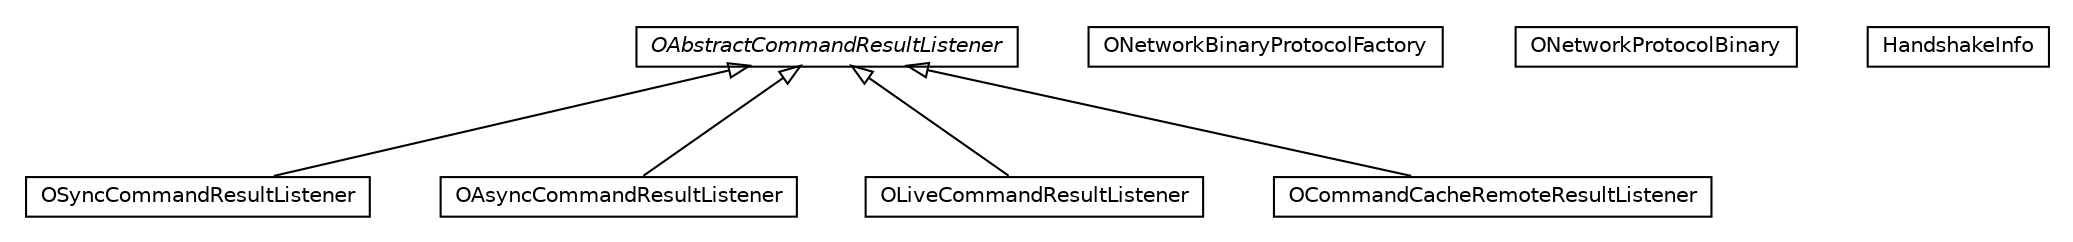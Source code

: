#!/usr/local/bin/dot
#
# Class diagram 
# Generated by UMLGraph version R5_6-24-gf6e263 (http://www.umlgraph.org/)
#

digraph G {
	edge [fontname="Helvetica",fontsize=10,labelfontname="Helvetica",labelfontsize=10];
	node [fontname="Helvetica",fontsize=10,shape=plaintext];
	nodesep=0.25;
	ranksep=0.5;
	// com.orientechnologies.orient.server.network.protocol.binary.OSyncCommandResultListener
	c573237 [label=<<table title="com.orientechnologies.orient.server.network.protocol.binary.OSyncCommandResultListener" border="0" cellborder="1" cellspacing="0" cellpadding="2" port="p" href="./OSyncCommandResultListener.html">
		<tr><td><table border="0" cellspacing="0" cellpadding="1">
<tr><td align="center" balign="center"> OSyncCommandResultListener </td></tr>
		</table></td></tr>
		</table>>, URL="./OSyncCommandResultListener.html", fontname="Helvetica", fontcolor="black", fontsize=10.0];
	// com.orientechnologies.orient.server.network.protocol.binary.ONetworkBinaryProtocolFactory
	c573238 [label=<<table title="com.orientechnologies.orient.server.network.protocol.binary.ONetworkBinaryProtocolFactory" border="0" cellborder="1" cellspacing="0" cellpadding="2" port="p" href="./ONetworkBinaryProtocolFactory.html">
		<tr><td><table border="0" cellspacing="0" cellpadding="1">
<tr><td align="center" balign="center"> ONetworkBinaryProtocolFactory </td></tr>
		</table></td></tr>
		</table>>, URL="./ONetworkBinaryProtocolFactory.html", fontname="Helvetica", fontcolor="black", fontsize=10.0];
	// com.orientechnologies.orient.server.network.protocol.binary.OAsyncCommandResultListener
	c573239 [label=<<table title="com.orientechnologies.orient.server.network.protocol.binary.OAsyncCommandResultListener" border="0" cellborder="1" cellspacing="0" cellpadding="2" port="p" href="./OAsyncCommandResultListener.html">
		<tr><td><table border="0" cellspacing="0" cellpadding="1">
<tr><td align="center" balign="center"> OAsyncCommandResultListener </td></tr>
		</table></td></tr>
		</table>>, URL="./OAsyncCommandResultListener.html", fontname="Helvetica", fontcolor="black", fontsize=10.0];
	// com.orientechnologies.orient.server.network.protocol.binary.OLiveCommandResultListener
	c573240 [label=<<table title="com.orientechnologies.orient.server.network.protocol.binary.OLiveCommandResultListener" border="0" cellborder="1" cellspacing="0" cellpadding="2" port="p" href="./OLiveCommandResultListener.html">
		<tr><td><table border="0" cellspacing="0" cellpadding="1">
<tr><td align="center" balign="center"> OLiveCommandResultListener </td></tr>
		</table></td></tr>
		</table>>, URL="./OLiveCommandResultListener.html", fontname="Helvetica", fontcolor="black", fontsize=10.0];
	// com.orientechnologies.orient.server.network.protocol.binary.ONetworkProtocolBinary
	c573241 [label=<<table title="com.orientechnologies.orient.server.network.protocol.binary.ONetworkProtocolBinary" border="0" cellborder="1" cellspacing="0" cellpadding="2" port="p" href="./ONetworkProtocolBinary.html">
		<tr><td><table border="0" cellspacing="0" cellpadding="1">
<tr><td align="center" balign="center"> ONetworkProtocolBinary </td></tr>
		</table></td></tr>
		</table>>, URL="./ONetworkProtocolBinary.html", fontname="Helvetica", fontcolor="black", fontsize=10.0];
	// com.orientechnologies.orient.server.network.protocol.binary.HandshakeInfo
	c573242 [label=<<table title="com.orientechnologies.orient.server.network.protocol.binary.HandshakeInfo" border="0" cellborder="1" cellspacing="0" cellpadding="2" port="p" href="./HandshakeInfo.html">
		<tr><td><table border="0" cellspacing="0" cellpadding="1">
<tr><td align="center" balign="center"> HandshakeInfo </td></tr>
		</table></td></tr>
		</table>>, URL="./HandshakeInfo.html", fontname="Helvetica", fontcolor="black", fontsize=10.0];
	// com.orientechnologies.orient.server.network.protocol.binary.OAbstractCommandResultListener
	c573243 [label=<<table title="com.orientechnologies.orient.server.network.protocol.binary.OAbstractCommandResultListener" border="0" cellborder="1" cellspacing="0" cellpadding="2" port="p" href="./OAbstractCommandResultListener.html">
		<tr><td><table border="0" cellspacing="0" cellpadding="1">
<tr><td align="center" balign="center"><font face="Helvetica-Oblique"> OAbstractCommandResultListener </font></td></tr>
		</table></td></tr>
		</table>>, URL="./OAbstractCommandResultListener.html", fontname="Helvetica", fontcolor="black", fontsize=10.0];
	// com.orientechnologies.orient.server.network.protocol.binary.OCommandCacheRemoteResultListener
	c573244 [label=<<table title="com.orientechnologies.orient.server.network.protocol.binary.OCommandCacheRemoteResultListener" border="0" cellborder="1" cellspacing="0" cellpadding="2" port="p" href="./OCommandCacheRemoteResultListener.html">
		<tr><td><table border="0" cellspacing="0" cellpadding="1">
<tr><td align="center" balign="center"> OCommandCacheRemoteResultListener </td></tr>
		</table></td></tr>
		</table>>, URL="./OCommandCacheRemoteResultListener.html", fontname="Helvetica", fontcolor="black", fontsize=10.0];
	//com.orientechnologies.orient.server.network.protocol.binary.OSyncCommandResultListener extends com.orientechnologies.orient.server.network.protocol.binary.OAbstractCommandResultListener
	c573243:p -> c573237:p [dir=back,arrowtail=empty];
	//com.orientechnologies.orient.server.network.protocol.binary.OAsyncCommandResultListener extends com.orientechnologies.orient.server.network.protocol.binary.OAbstractCommandResultListener
	c573243:p -> c573239:p [dir=back,arrowtail=empty];
	//com.orientechnologies.orient.server.network.protocol.binary.OLiveCommandResultListener extends com.orientechnologies.orient.server.network.protocol.binary.OAbstractCommandResultListener
	c573243:p -> c573240:p [dir=back,arrowtail=empty];
	//com.orientechnologies.orient.server.network.protocol.binary.OCommandCacheRemoteResultListener extends com.orientechnologies.orient.server.network.protocol.binary.OAbstractCommandResultListener
	c573243:p -> c573244:p [dir=back,arrowtail=empty];
}

